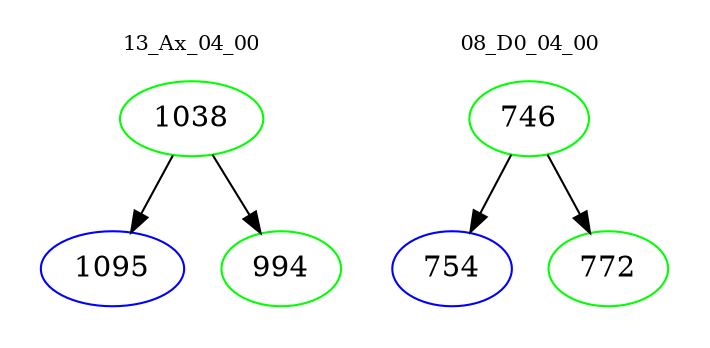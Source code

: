 digraph{
subgraph cluster_0 {
color = white
label = "13_Ax_04_00";
fontsize=10;
T0_1038 [label="1038", color="green"]
T0_1038 -> T0_1095 [color="black"]
T0_1095 [label="1095", color="blue"]
T0_1038 -> T0_994 [color="black"]
T0_994 [label="994", color="green"]
}
subgraph cluster_1 {
color = white
label = "08_D0_04_00";
fontsize=10;
T1_746 [label="746", color="green"]
T1_746 -> T1_754 [color="black"]
T1_754 [label="754", color="blue"]
T1_746 -> T1_772 [color="black"]
T1_772 [label="772", color="green"]
}
}
